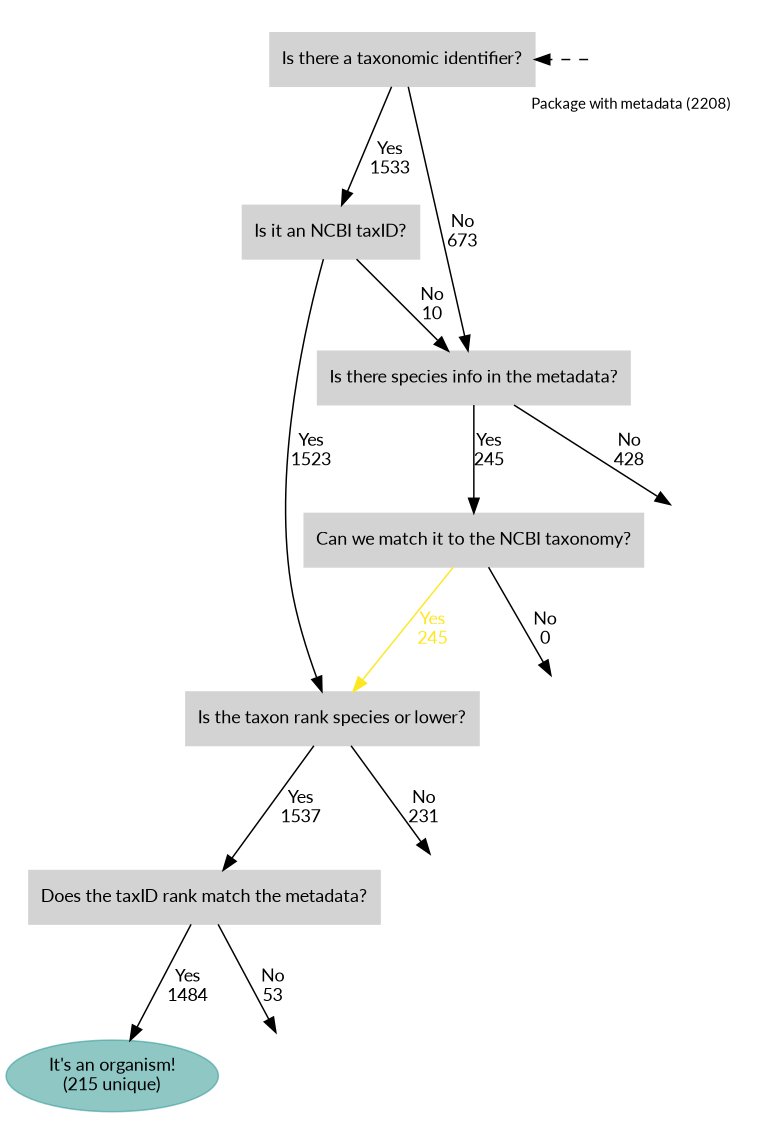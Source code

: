 digraph DecisionTree {
    size = "6.665,7.5";
    dpi=300;
    fontname = "lato";
    fontsize = "10";
    bgcolor = "white";
    // margin = 0;
    compound = true;
    splines = true;
    
    node [
        fontname = "lato";
        fontsize = "12";
        shape = box;
        style = filled;
        color = lightgrey;
        // labelloc = "b";
        // imagepos = "tc";
        // shape = none;
        // fixedsize = true;
        // height = 1.33;
        // width = 1;
    ];
    
    edge [
        fontname = "lato";
        fontsize = "12";
]

    // Define the nodes
    
    // Root node
    Decision1 [
        label = "Is there a taxonomic identifier?";
    ];
    
    // Decision nodes
    Decision2 [
        label = "Is it an NCBI taxID?";
    ];
    Decision2a [
        label = "Is there species info in the metadata?";
    ];
    
    Decision3 [
        label = "Is the taxon rank species or lower?";
    ];
    Decision3a [
        label = "Can we match it to the NCBI taxonomy?";
    ];
    Decision4 [
        label = "Does the taxID rank match the metadata?"
    ]


    // Leaf nodes
    Species [
        label = "It's an organism!\n(215 unique)";
        shape = ellipse;
        color ="#21908C80";
    ];
    
    // Reject nodes
    node [
        image = "resources/png/7549308-512.png";
        style = none;
        label = "";
        imagescale = true;
        shape = none;
        fixedsize = true;
        height = 0.8;
        width = 1;
    ];
    
    Reject1;
    Reject3;
    Reject4;

    Unknown1 [image="resources/png/3482632-512.png"];
    
    Reject1 -> Reject3 [style=invis];

    Input1 [
        image = "resources/png/4307209-512.png";
        label = "Package with metadata (2208)";
        fontname = "lato";
        fontsize = "10";
        labelloc = "b";
        imagepos = "tc";
        shape = none;
        fixedsize = true;
        height = 1;
        width = 0.8;
        imagescale = true;
    ];
    
    // Define the edges
    Input1 -> Decision1 [
        style = "dashed";
        constraint = false;
    ];


    
    
    Decision1 -> Decision2 [
        label = "Yes\n1533";
    ];
    
    
    Decision1 -> Decision2a [
        label = "No\n673";
    ];
    
    
    
    Decision2a -> Reject1 [
        label = "No\n428";
    ];
    Decision2 -> Decision2a [
        label = "No\n10";
    ];
    
    
    Decision3a -> Reject3 [
        label = "No\n0";
    ];
    Decision3 -> Reject4 [
        label = "No\n231";
    ];
    Decision4 -> Unknown1[
        label = "No\n53";
    ];    
    
    Decision2 -> Decision3 [
        label = "Yes\n1523";
    ];
       
    Decision2a -> Decision3a [
        label = "Yes\n245";
                
    ];    
    
    Decision3a -> Decision3 [
        label = "Yes\n245";
        fontcolor="#FDE725";
        color="#FDE725";
    ];
     
    
    Decision3 -> Decision4 [
        label="Yes\n1537";
    ]
    
    
    Decision4 -> Species [
        label = "Yes\n1484";
    ];


}